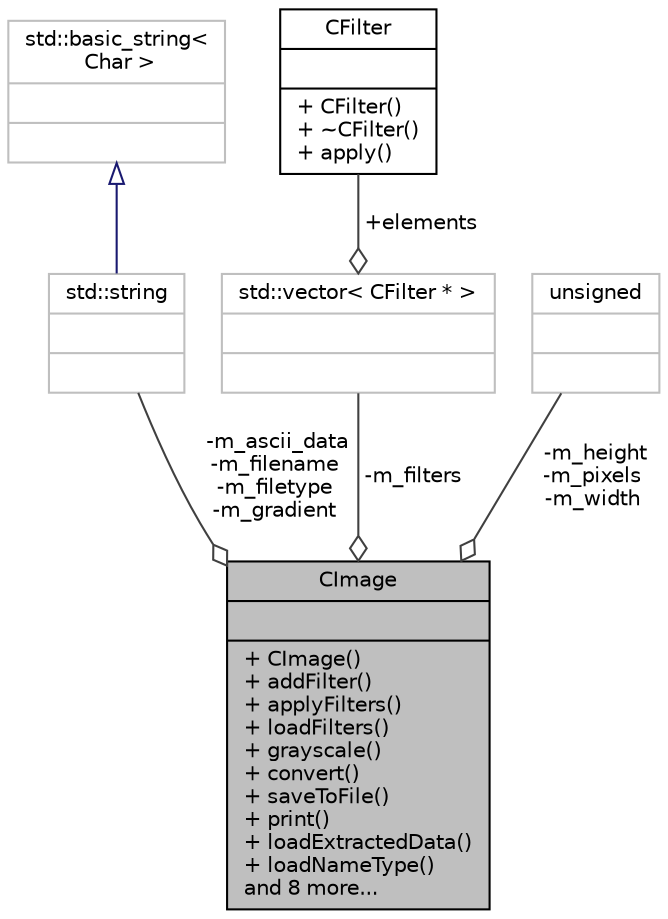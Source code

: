 digraph "CImage"
{
 // LATEX_PDF_SIZE
  edge [fontname="Helvetica",fontsize="10",labelfontname="Helvetica",labelfontsize="10"];
  node [fontname="Helvetica",fontsize="10",shape=record];
  Node1 [label="{CImage\n||+ CImage()\l+ addFilter()\l+ applyFilters()\l+ loadFilters()\l+ grayscale()\l+ convert()\l+ saveToFile()\l+ print()\l+ loadExtractedData()\l+ loadNameType()\land 8 more...\l}",height=0.2,width=0.4,color="black", fillcolor="grey75", style="filled", fontcolor="black",tooltip=" "];
  Node2 -> Node1 [color="grey25",fontsize="10",style="solid",label=" -m_ascii_data\n-m_filename\n-m_filetype\n-m_gradient" ,arrowhead="odiamond",fontname="Helvetica"];
  Node2 [label="{std::string\n||}",height=0.2,width=0.4,color="grey75", fillcolor="white", style="filled",tooltip=" "];
  Node3 -> Node2 [dir="back",color="midnightblue",fontsize="10",style="solid",arrowtail="onormal",fontname="Helvetica"];
  Node3 [label="{std::basic_string\<\l Char \>\n||}",height=0.2,width=0.4,color="grey75", fillcolor="white", style="filled",tooltip=" "];
  Node4 -> Node1 [color="grey25",fontsize="10",style="solid",label=" -m_filters" ,arrowhead="odiamond",fontname="Helvetica"];
  Node4 [label="{std::vector\< CFilter * \>\n||}",height=0.2,width=0.4,color="grey75", fillcolor="white", style="filled",tooltip=" "];
  Node5 -> Node4 [color="grey25",fontsize="10",style="solid",label=" +elements" ,arrowhead="odiamond",fontname="Helvetica"];
  Node5 [label="{CFilter\n||+ CFilter()\l+ ~CFilter()\l+ apply()\l}",height=0.2,width=0.4,color="black", fillcolor="white", style="filled",URL="$classCFilter.html",tooltip=" "];
  Node6 -> Node1 [color="grey25",fontsize="10",style="solid",label=" -m_height\n-m_pixels\n-m_width" ,arrowhead="odiamond",fontname="Helvetica"];
  Node6 [label="{unsigned\n||}",height=0.2,width=0.4,color="grey75", fillcolor="white", style="filled",tooltip=" "];
}
